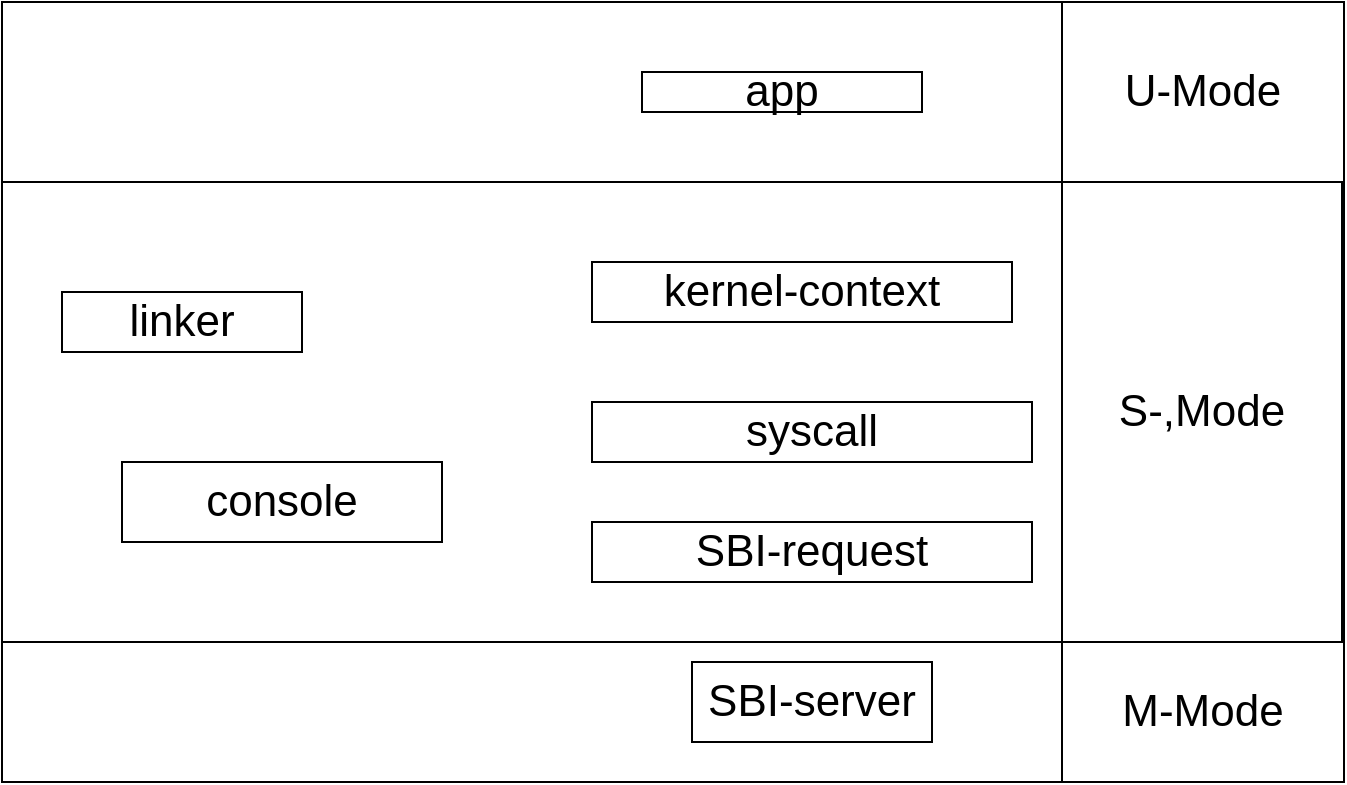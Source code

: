 <mxfile version="21.0.6" type="github">
  <diagram id="prtHgNgQTEPvFCAcTncT" name="Page-1">
    <mxGraphModel dx="806" dy="1652" grid="1" gridSize="10" guides="1" tooltips="1" connect="1" arrows="1" fold="1" page="1" pageScale="1" pageWidth="827" pageHeight="1169" math="0" shadow="0">
      <root>
        <mxCell id="0" />
        <mxCell id="1" parent="0" />
        <mxCell id="uwlFhRMN0LRJSvAi3oSE-1" value="" style="rounded=0;whiteSpace=wrap;html=1;fontSize=22;" parent="1" vertex="1">
          <mxGeometry x="110" y="-10" width="671" height="320" as="geometry" />
        </mxCell>
        <mxCell id="OS7716eK1eEhAZ1Tvy0E-2" value="&lt;font style=&quot;font-size: 22px;&quot;&gt;syscall&lt;/font&gt;" style="rounded=0;whiteSpace=wrap;html=1;" vertex="1" parent="1">
          <mxGeometry x="405" y="190" width="220" height="30" as="geometry" />
        </mxCell>
        <mxCell id="OS7716eK1eEhAZ1Tvy0E-3" value="&lt;font style=&quot;font-size: 22px;&quot;&gt;kernel-context&lt;/font&gt;" style="rounded=0;whiteSpace=wrap;html=1;" vertex="1" parent="1">
          <mxGeometry x="405" y="120" width="210" height="30" as="geometry" />
        </mxCell>
        <mxCell id="OS7716eK1eEhAZ1Tvy0E-4" value="&lt;font style=&quot;font-size: 22px;&quot;&gt;linker&lt;/font&gt;" style="rounded=0;whiteSpace=wrap;html=1;" vertex="1" parent="1">
          <mxGeometry x="140" y="135" width="120" height="30" as="geometry" />
        </mxCell>
        <mxCell id="OS7716eK1eEhAZ1Tvy0E-5" value="&lt;font style=&quot;font-size: 22px;&quot;&gt;SBI-request&lt;/font&gt;" style="rounded=0;whiteSpace=wrap;html=1;" vertex="1" parent="1">
          <mxGeometry x="405" y="250" width="220" height="30" as="geometry" />
        </mxCell>
        <mxCell id="OS7716eK1eEhAZ1Tvy0E-24" value="" style="rounded=0;whiteSpace=wrap;html=1;" vertex="1" parent="1">
          <mxGeometry x="110" y="-10" width="671" height="90" as="geometry" />
        </mxCell>
        <mxCell id="OS7716eK1eEhAZ1Tvy0E-1" value="&lt;font style=&quot;font-size: 22px;&quot;&gt;app&lt;/font&gt;" style="rounded=0;whiteSpace=wrap;html=1;" vertex="1" parent="1">
          <mxGeometry x="430" y="25" width="140" height="20" as="geometry" />
        </mxCell>
        <mxCell id="OS7716eK1eEhAZ1Tvy0E-25" value="" style="rounded=0;whiteSpace=wrap;html=1;" vertex="1" parent="1">
          <mxGeometry x="110" y="310" width="670" height="70" as="geometry" />
        </mxCell>
        <mxCell id="OS7716eK1eEhAZ1Tvy0E-26" value="&lt;font style=&quot;font-size: 22px;&quot;&gt;SBI-server&lt;/font&gt;" style="rounded=0;whiteSpace=wrap;html=1;" vertex="1" parent="1">
          <mxGeometry x="455" y="320" width="120" height="40" as="geometry" />
        </mxCell>
        <mxCell id="OS7716eK1eEhAZ1Tvy0E-28" value="&lt;font style=&quot;font-size: 22px;&quot;&gt;U-Mode&lt;/font&gt;" style="rounded=0;whiteSpace=wrap;html=1;" vertex="1" parent="1">
          <mxGeometry x="640" y="-10" width="141" height="90" as="geometry" />
        </mxCell>
        <mxCell id="OS7716eK1eEhAZ1Tvy0E-29" value="&lt;font style=&quot;font-size: 22px;&quot;&gt;S-,Mode&lt;/font&gt;" style="rounded=0;whiteSpace=wrap;html=1;" vertex="1" parent="1">
          <mxGeometry x="640" y="80" width="140" height="230" as="geometry" />
        </mxCell>
        <mxCell id="OS7716eK1eEhAZ1Tvy0E-30" value="&lt;font style=&quot;font-size: 22px;&quot;&gt;M-Mode&lt;/font&gt;" style="rounded=0;whiteSpace=wrap;html=1;" vertex="1" parent="1">
          <mxGeometry x="640" y="310" width="141" height="70" as="geometry" />
        </mxCell>
        <mxCell id="OS7716eK1eEhAZ1Tvy0E-31" value="&lt;font style=&quot;font-size: 22px;&quot;&gt;console&lt;/font&gt;" style="rounded=0;whiteSpace=wrap;html=1;" vertex="1" parent="1">
          <mxGeometry x="170" y="220" width="160" height="40" as="geometry" />
        </mxCell>
      </root>
    </mxGraphModel>
  </diagram>
</mxfile>

